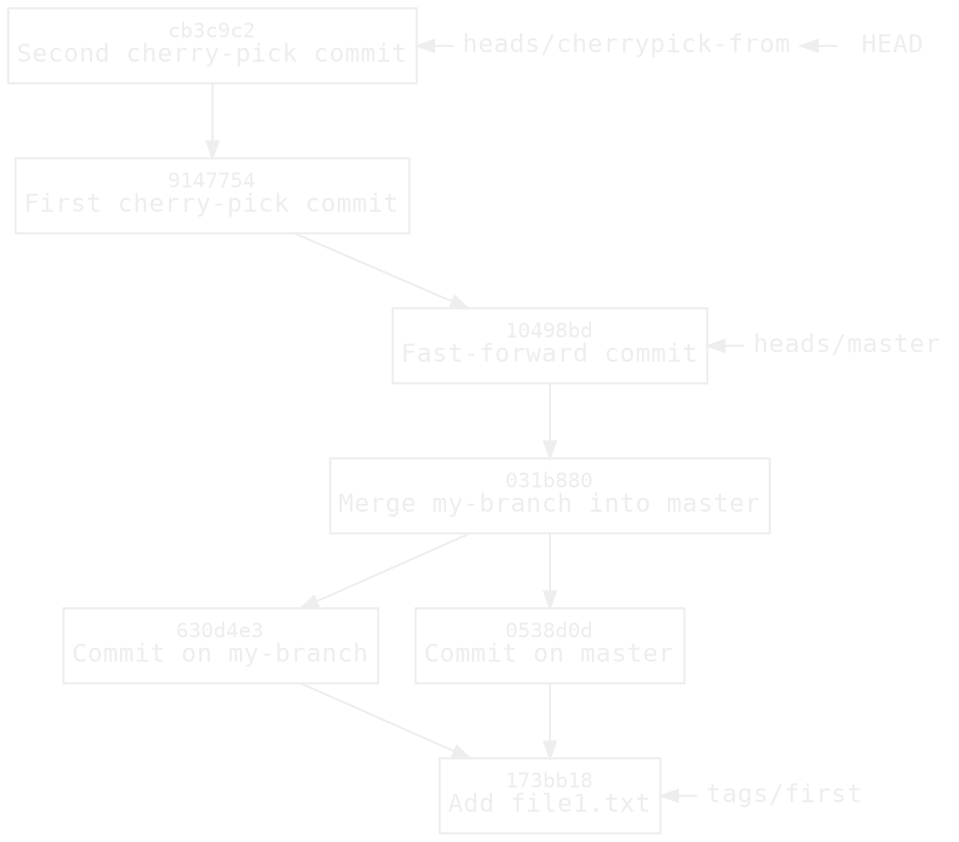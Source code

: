 digraph branch {
    bgcolor = transparent
    color = white

    node [fontname=monospace, fontsize=12, fontcolor="#eeeeee"
          margin="0.06,0.1", height=0, color="#eeeeee"]
    edge [fontcolor="#eeeeee", color="#eeeeee", arrowsize=0.8]

    node [shape=box, labeldistance=0.2]
    "173bb18" [label=<<font point-size="10">173bb18</font><br/>Add file1.txt>]
    "630d4e3" [label=<<font point-size="10">630d4e3</font><br/>Commit on my-branch>]
    "0538d0d" [label=<<font point-size="10">0538d0d</font><br/>Commit on master>]
    "031b880" [label=<<font point-size="10">031b880</font><br/>Merge my-branch into master>]
    "10498bd" [label=<<font point-size="10">10498bd</font><br/>Fast-forward commit>]
    "9147754" [label=<<font point-size="10">9147754</font><br/>First cherry-pick commit>]
    "cb3c9c2" [label=<<font point-size="10">cb3c9c2</font><br/>Second cherry-pick commit>]
    master_invis [style=invis]

    node [shape=none, margin=0.05, height=0]
    HEAD
    master [label="heads/master"]
    cherrypick_from [label="heads/cherrypick-from"]
    first [label="tags/first"]

    "630d4e3" -> "173bb18"
    "0538d0d" -> "173bb18" [weight=2]
    "031b880" -> "630d4e3"
    "031b880" -> "0538d0d" [weight=2]
    "10498bd" -> "031b880" [weight=2]
    "9147754" -> "10498bd"
    "cb3c9c2" -> "9147754"
    master_invis -> "10498bd" [weight=2 style=invis]

    {
        rank = same
        first -> "173bb18" [constraint=false]
    }

    {
        rank = same
        master -> "10498bd" [constraint=false]
    }

    {
        rank = same
        HEAD -> cherrypick_from [constraint=false]
        cherrypick_from -> "cb3c9c2" [constraint=false]
    }
}
